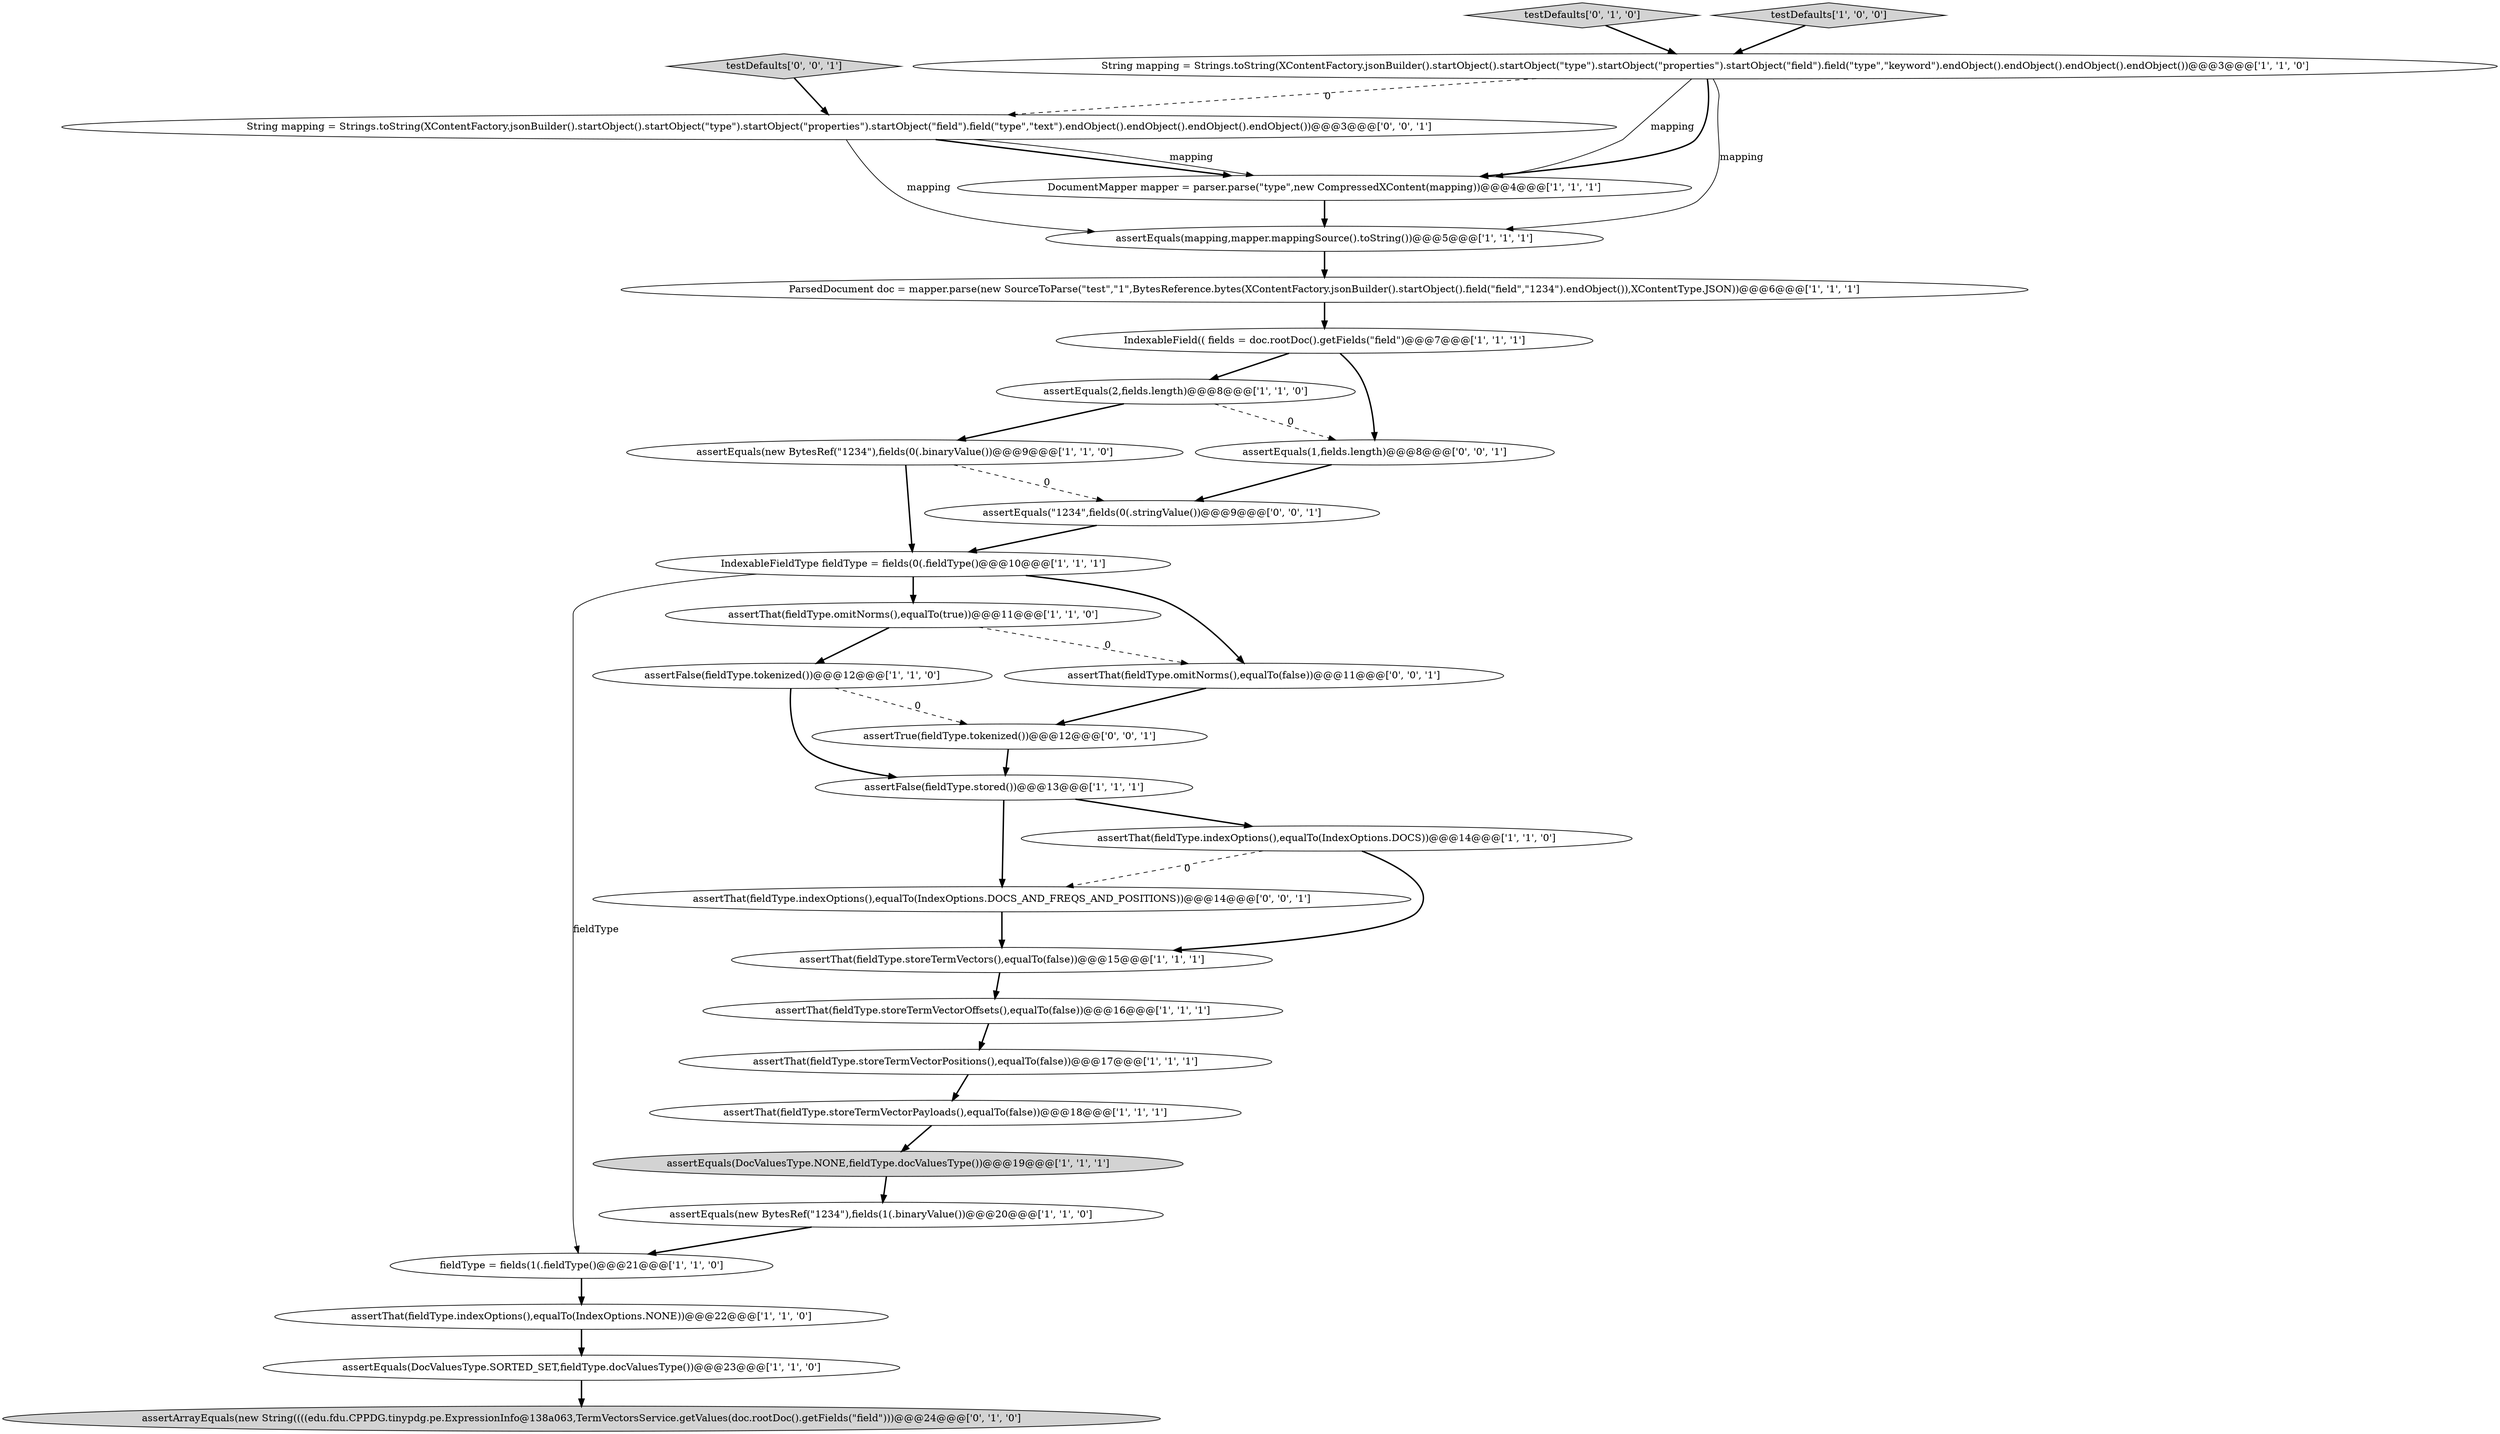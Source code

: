 digraph {
20 [style = filled, label = "assertThat(fieldType.storeTermVectorPayloads(),equalTo(false))@@@18@@@['1', '1', '1']", fillcolor = white, shape = ellipse image = "AAA0AAABBB1BBB"];
8 [style = filled, label = "IndexableField(( fields = doc.rootDoc().getFields(\"field\")@@@7@@@['1', '1', '1']", fillcolor = white, shape = ellipse image = "AAA0AAABBB1BBB"];
15 [style = filled, label = "String mapping = Strings.toString(XContentFactory.jsonBuilder().startObject().startObject(\"type\").startObject(\"properties\").startObject(\"field\").field(\"type\",\"keyword\").endObject().endObject().endObject().endObject())@@@3@@@['1', '1', '0']", fillcolor = white, shape = ellipse image = "AAA0AAABBB1BBB"];
27 [style = filled, label = "assertTrue(fieldType.tokenized())@@@12@@@['0', '0', '1']", fillcolor = white, shape = ellipse image = "AAA0AAABBB3BBB"];
24 [style = filled, label = "testDefaults['0', '0', '1']", fillcolor = lightgray, shape = diamond image = "AAA0AAABBB3BBB"];
19 [style = filled, label = "assertEquals(new BytesRef(\"1234\"),fields(0(.binaryValue())@@@9@@@['1', '1', '0']", fillcolor = white, shape = ellipse image = "AAA0AAABBB1BBB"];
7 [style = filled, label = "assertThat(fieldType.storeTermVectorOffsets(),equalTo(false))@@@16@@@['1', '1', '1']", fillcolor = white, shape = ellipse image = "AAA0AAABBB1BBB"];
17 [style = filled, label = "assertThat(fieldType.indexOptions(),equalTo(IndexOptions.NONE))@@@22@@@['1', '1', '0']", fillcolor = white, shape = ellipse image = "AAA0AAABBB1BBB"];
4 [style = filled, label = "IndexableFieldType fieldType = fields(0(.fieldType()@@@10@@@['1', '1', '1']", fillcolor = white, shape = ellipse image = "AAA0AAABBB1BBB"];
29 [style = filled, label = "assertEquals(1,fields.length)@@@8@@@['0', '0', '1']", fillcolor = white, shape = ellipse image = "AAA0AAABBB3BBB"];
11 [style = filled, label = "assertEquals(new BytesRef(\"1234\"),fields(1(.binaryValue())@@@20@@@['1', '1', '0']", fillcolor = white, shape = ellipse image = "AAA0AAABBB1BBB"];
6 [style = filled, label = "assertFalse(fieldType.tokenized())@@@12@@@['1', '1', '0']", fillcolor = white, shape = ellipse image = "AAA0AAABBB1BBB"];
23 [style = filled, label = "testDefaults['0', '1', '0']", fillcolor = lightgray, shape = diamond image = "AAA0AAABBB2BBB"];
16 [style = filled, label = "testDefaults['1', '0', '0']", fillcolor = lightgray, shape = diamond image = "AAA0AAABBB1BBB"];
18 [style = filled, label = "assertEquals(mapping,mapper.mappingSource().toString())@@@5@@@['1', '1', '1']", fillcolor = white, shape = ellipse image = "AAA0AAABBB1BBB"];
26 [style = filled, label = "assertThat(fieldType.omitNorms(),equalTo(false))@@@11@@@['0', '0', '1']", fillcolor = white, shape = ellipse image = "AAA0AAABBB3BBB"];
3 [style = filled, label = "fieldType = fields(1(.fieldType()@@@21@@@['1', '1', '0']", fillcolor = white, shape = ellipse image = "AAA0AAABBB1BBB"];
9 [style = filled, label = "assertEquals(2,fields.length)@@@8@@@['1', '1', '0']", fillcolor = white, shape = ellipse image = "AAA0AAABBB1BBB"];
25 [style = filled, label = "assertThat(fieldType.indexOptions(),equalTo(IndexOptions.DOCS_AND_FREQS_AND_POSITIONS))@@@14@@@['0', '0', '1']", fillcolor = white, shape = ellipse image = "AAA0AAABBB3BBB"];
14 [style = filled, label = "assertThat(fieldType.storeTermVectors(),equalTo(false))@@@15@@@['1', '1', '1']", fillcolor = white, shape = ellipse image = "AAA0AAABBB1BBB"];
21 [style = filled, label = "assertThat(fieldType.indexOptions(),equalTo(IndexOptions.DOCS))@@@14@@@['1', '1', '0']", fillcolor = white, shape = ellipse image = "AAA0AAABBB1BBB"];
12 [style = filled, label = "assertEquals(DocValuesType.NONE,fieldType.docValuesType())@@@19@@@['1', '1', '1']", fillcolor = lightgray, shape = ellipse image = "AAA0AAABBB1BBB"];
28 [style = filled, label = "String mapping = Strings.toString(XContentFactory.jsonBuilder().startObject().startObject(\"type\").startObject(\"properties\").startObject(\"field\").field(\"type\",\"text\").endObject().endObject().endObject().endObject())@@@3@@@['0', '0', '1']", fillcolor = white, shape = ellipse image = "AAA0AAABBB3BBB"];
0 [style = filled, label = "DocumentMapper mapper = parser.parse(\"type\",new CompressedXContent(mapping))@@@4@@@['1', '1', '1']", fillcolor = white, shape = ellipse image = "AAA0AAABBB1BBB"];
2 [style = filled, label = "assertThat(fieldType.omitNorms(),equalTo(true))@@@11@@@['1', '1', '0']", fillcolor = white, shape = ellipse image = "AAA0AAABBB1BBB"];
30 [style = filled, label = "assertEquals(\"1234\",fields(0(.stringValue())@@@9@@@['0', '0', '1']", fillcolor = white, shape = ellipse image = "AAA0AAABBB3BBB"];
5 [style = filled, label = "assertEquals(DocValuesType.SORTED_SET,fieldType.docValuesType())@@@23@@@['1', '1', '0']", fillcolor = white, shape = ellipse image = "AAA0AAABBB1BBB"];
10 [style = filled, label = "assertFalse(fieldType.stored())@@@13@@@['1', '1', '1']", fillcolor = white, shape = ellipse image = "AAA0AAABBB1BBB"];
1 [style = filled, label = "ParsedDocument doc = mapper.parse(new SourceToParse(\"test\",\"1\",BytesReference.bytes(XContentFactory.jsonBuilder().startObject().field(\"field\",\"1234\").endObject()),XContentType.JSON))@@@6@@@['1', '1', '1']", fillcolor = white, shape = ellipse image = "AAA0AAABBB1BBB"];
13 [style = filled, label = "assertThat(fieldType.storeTermVectorPositions(),equalTo(false))@@@17@@@['1', '1', '1']", fillcolor = white, shape = ellipse image = "AAA0AAABBB1BBB"];
22 [style = filled, label = "assertArrayEquals(new String((((edu.fdu.CPPDG.tinypdg.pe.ExpressionInfo@138a063,TermVectorsService.getValues(doc.rootDoc().getFields(\"field\")))@@@24@@@['0', '1', '0']", fillcolor = lightgray, shape = ellipse image = "AAA1AAABBB2BBB"];
29->30 [style = bold, label=""];
9->19 [style = bold, label=""];
11->3 [style = bold, label=""];
14->7 [style = bold, label=""];
10->21 [style = bold, label=""];
21->14 [style = bold, label=""];
8->9 [style = bold, label=""];
23->15 [style = bold, label=""];
9->29 [style = dashed, label="0"];
4->26 [style = bold, label=""];
28->18 [style = solid, label="mapping"];
15->18 [style = solid, label="mapping"];
15->28 [style = dashed, label="0"];
2->26 [style = dashed, label="0"];
1->8 [style = bold, label=""];
25->14 [style = bold, label=""];
16->15 [style = bold, label=""];
10->25 [style = bold, label=""];
26->27 [style = bold, label=""];
19->30 [style = dashed, label="0"];
4->2 [style = bold, label=""];
6->10 [style = bold, label=""];
7->13 [style = bold, label=""];
15->0 [style = solid, label="mapping"];
3->17 [style = bold, label=""];
8->29 [style = bold, label=""];
15->0 [style = bold, label=""];
21->25 [style = dashed, label="0"];
4->3 [style = solid, label="fieldType"];
27->10 [style = bold, label=""];
30->4 [style = bold, label=""];
19->4 [style = bold, label=""];
5->22 [style = bold, label=""];
2->6 [style = bold, label=""];
18->1 [style = bold, label=""];
12->11 [style = bold, label=""];
13->20 [style = bold, label=""];
6->27 [style = dashed, label="0"];
24->28 [style = bold, label=""];
0->18 [style = bold, label=""];
20->12 [style = bold, label=""];
17->5 [style = bold, label=""];
28->0 [style = bold, label=""];
28->0 [style = solid, label="mapping"];
}
